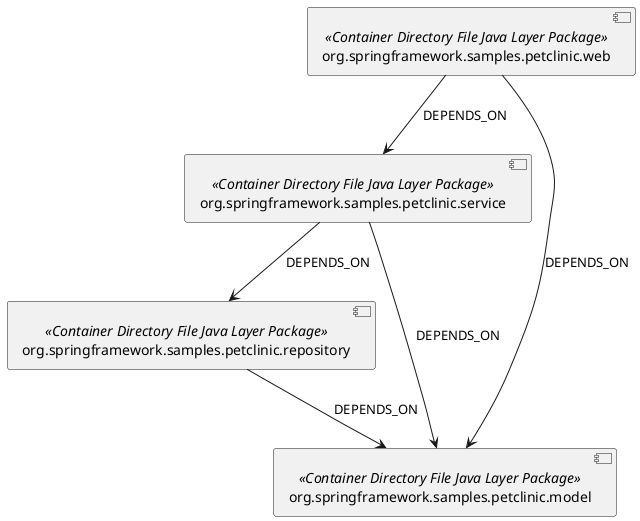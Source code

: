 @startuml
skinparam componentStyle uml2
  [org.springframework.samples.petclinic.repository] <<Container Directory File Java Layer Package>> as n1378
  [org.springframework.samples.petclinic.web] <<Container Directory File Java Layer Package>> as n1768
  [org.springframework.samples.petclinic.service] <<Container Directory File Java Layer Package>> as n1657
  [org.springframework.samples.petclinic.model] <<Container Directory File Java Layer Package>> as n1066

n1768 --> n1657 : DEPENDS_ON
n1657 --> n1378 : DEPENDS_ON
n1657 --> n1066 : DEPENDS_ON
n1378 --> n1066 : DEPENDS_ON
n1768 --> n1066 : DEPENDS_ON

@enduml
